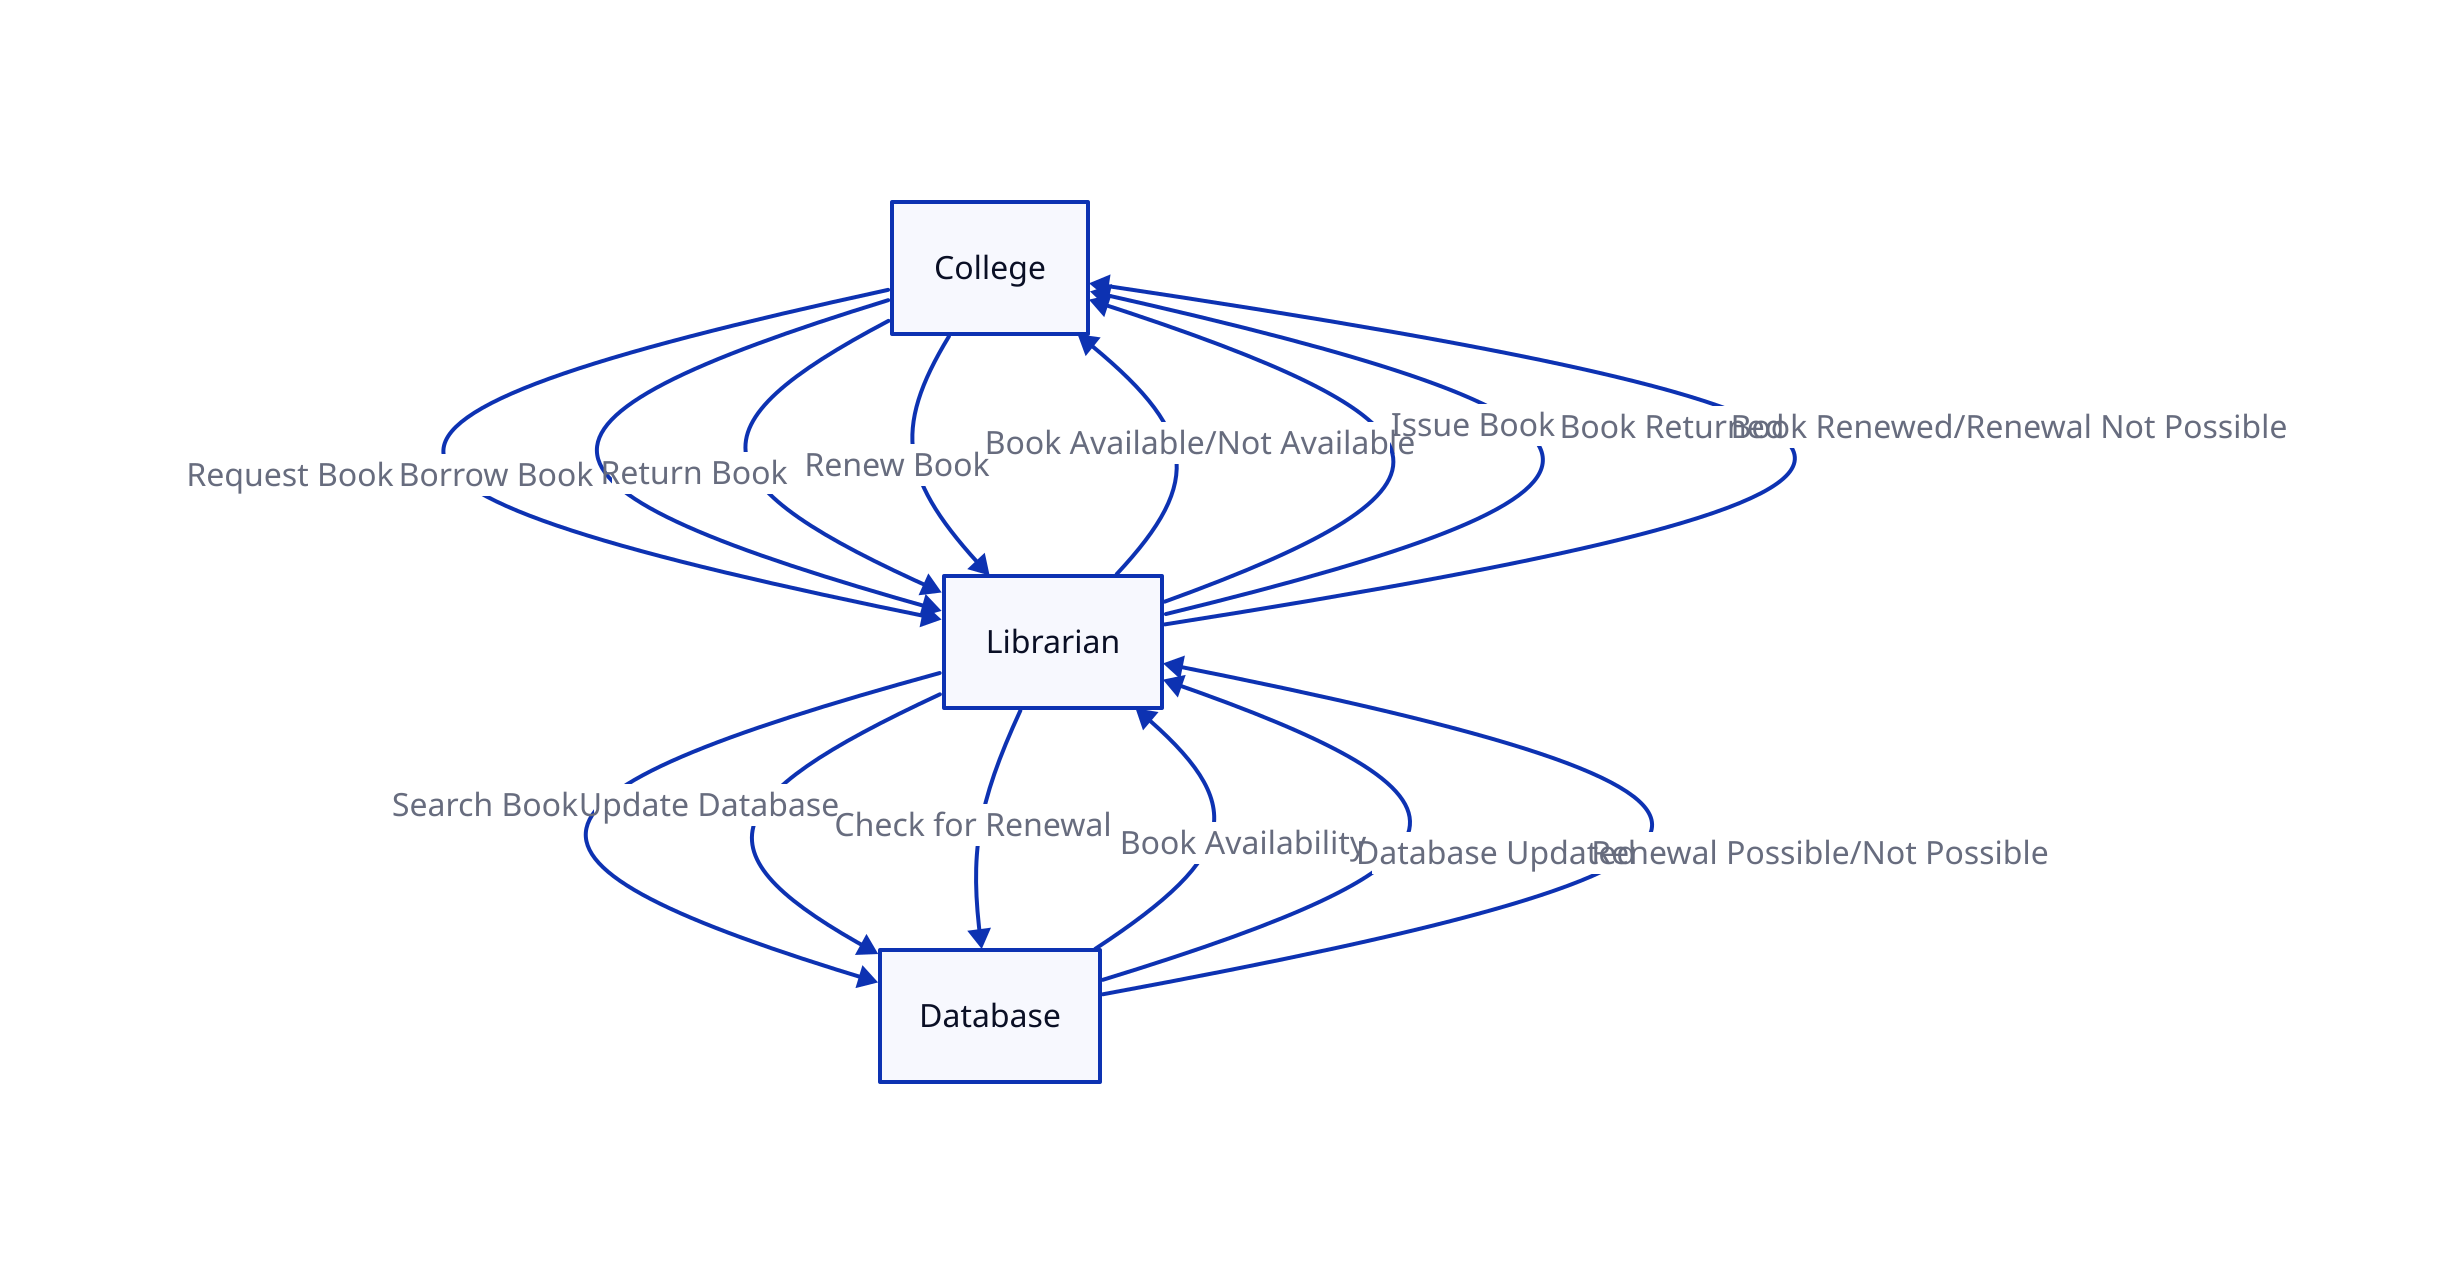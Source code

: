 College -> Librarian: Request Book
Librarian -> Database: Search Book
Database --> Librarian: Book Availability
Librarian --> College: Book Available/Not Available
College -> Librarian: Borrow Book
Librarian --> College: Issue Book
College --> Librarian: Return Book
Librarian --> Database: Update Database
Database --> Librarian: Database Updated
Librarian --> College: Book Returned
College --> Librarian: Renew Book
Librarian --> Database: Check for Renewal
Database --> Librarian: Renewal Possible/Not Possible
Librarian --> College: Book Renewed/Renewal Not Possible